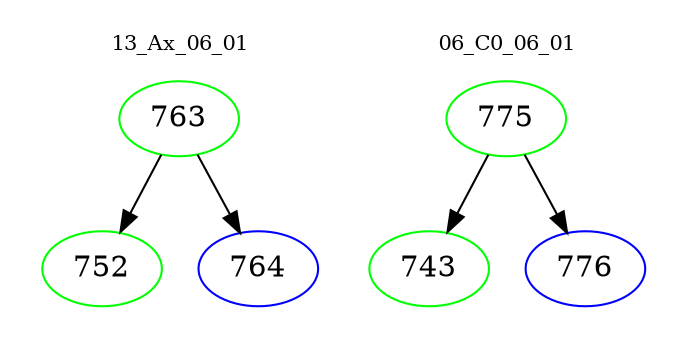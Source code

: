digraph{
subgraph cluster_0 {
color = white
label = "13_Ax_06_01";
fontsize=10;
T0_763 [label="763", color="green"]
T0_763 -> T0_752 [color="black"]
T0_752 [label="752", color="green"]
T0_763 -> T0_764 [color="black"]
T0_764 [label="764", color="blue"]
}
subgraph cluster_1 {
color = white
label = "06_C0_06_01";
fontsize=10;
T1_775 [label="775", color="green"]
T1_775 -> T1_743 [color="black"]
T1_743 [label="743", color="green"]
T1_775 -> T1_776 [color="black"]
T1_776 [label="776", color="blue"]
}
}
